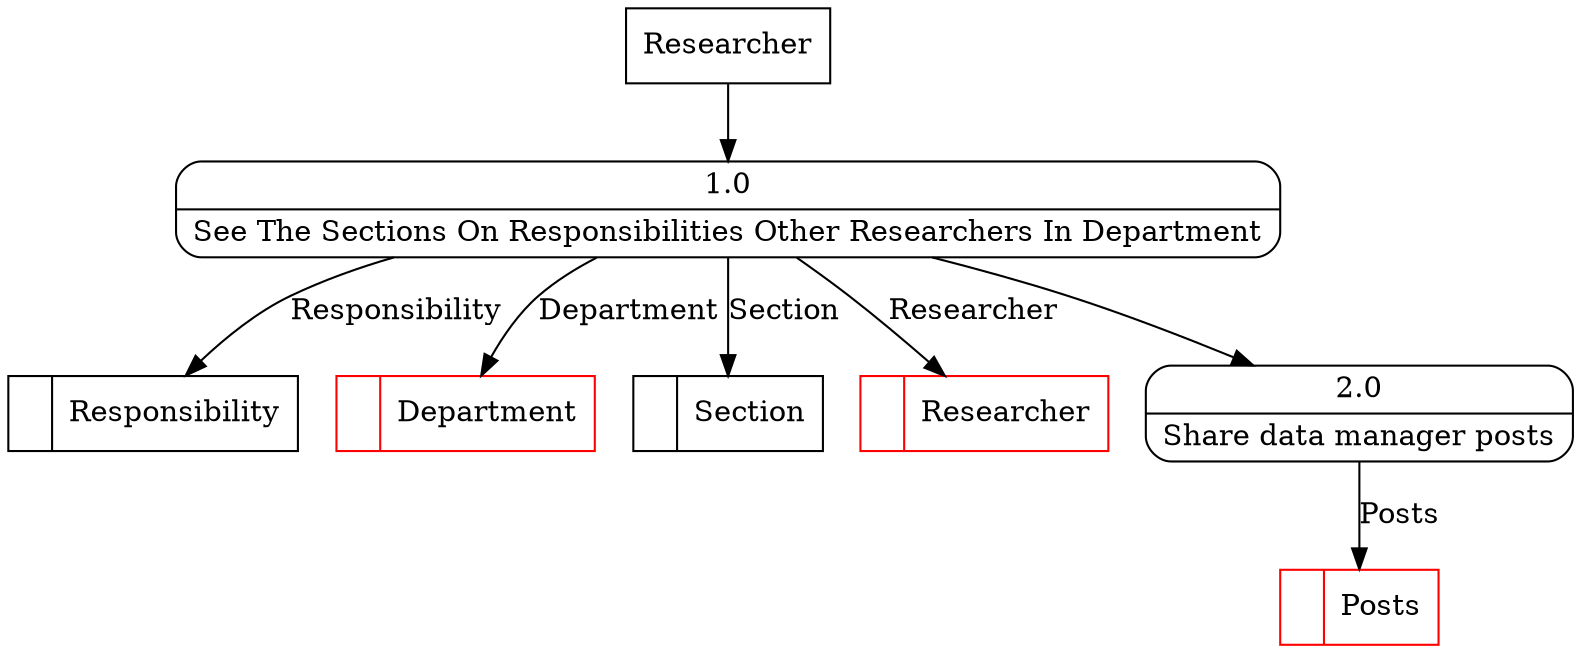 digraph dfd2{ 
node[shape=record]
200 [label="<f0>  |<f1> Responsibility " ];
201 [label="<f0>  |<f1> Department " color=red];
202 [label="<f0>  |<f1> Section " ];
203 [label="<f0>  |<f1> Researcher " color=red];
204 [label="Researcher" shape=box];
205 [label="{<f0> 1.0|<f1> See The Sections On Responsibilities Other Researchers In Department }" shape=Mrecord];
2 [label="{<f0> 2.0|<f1> Share data manager posts }" shape=Mrecord];
205 -> 2
1001 [label="<f0>  |<f1> Posts " color=red];
2 -> 1001 [label="Posts"]
204 -> 205
205 -> 202 [label="Section"]
205 -> 200 [label="Responsibility"]
205 -> 201 [label="Department"]
205 -> 203 [label="Researcher"]
}